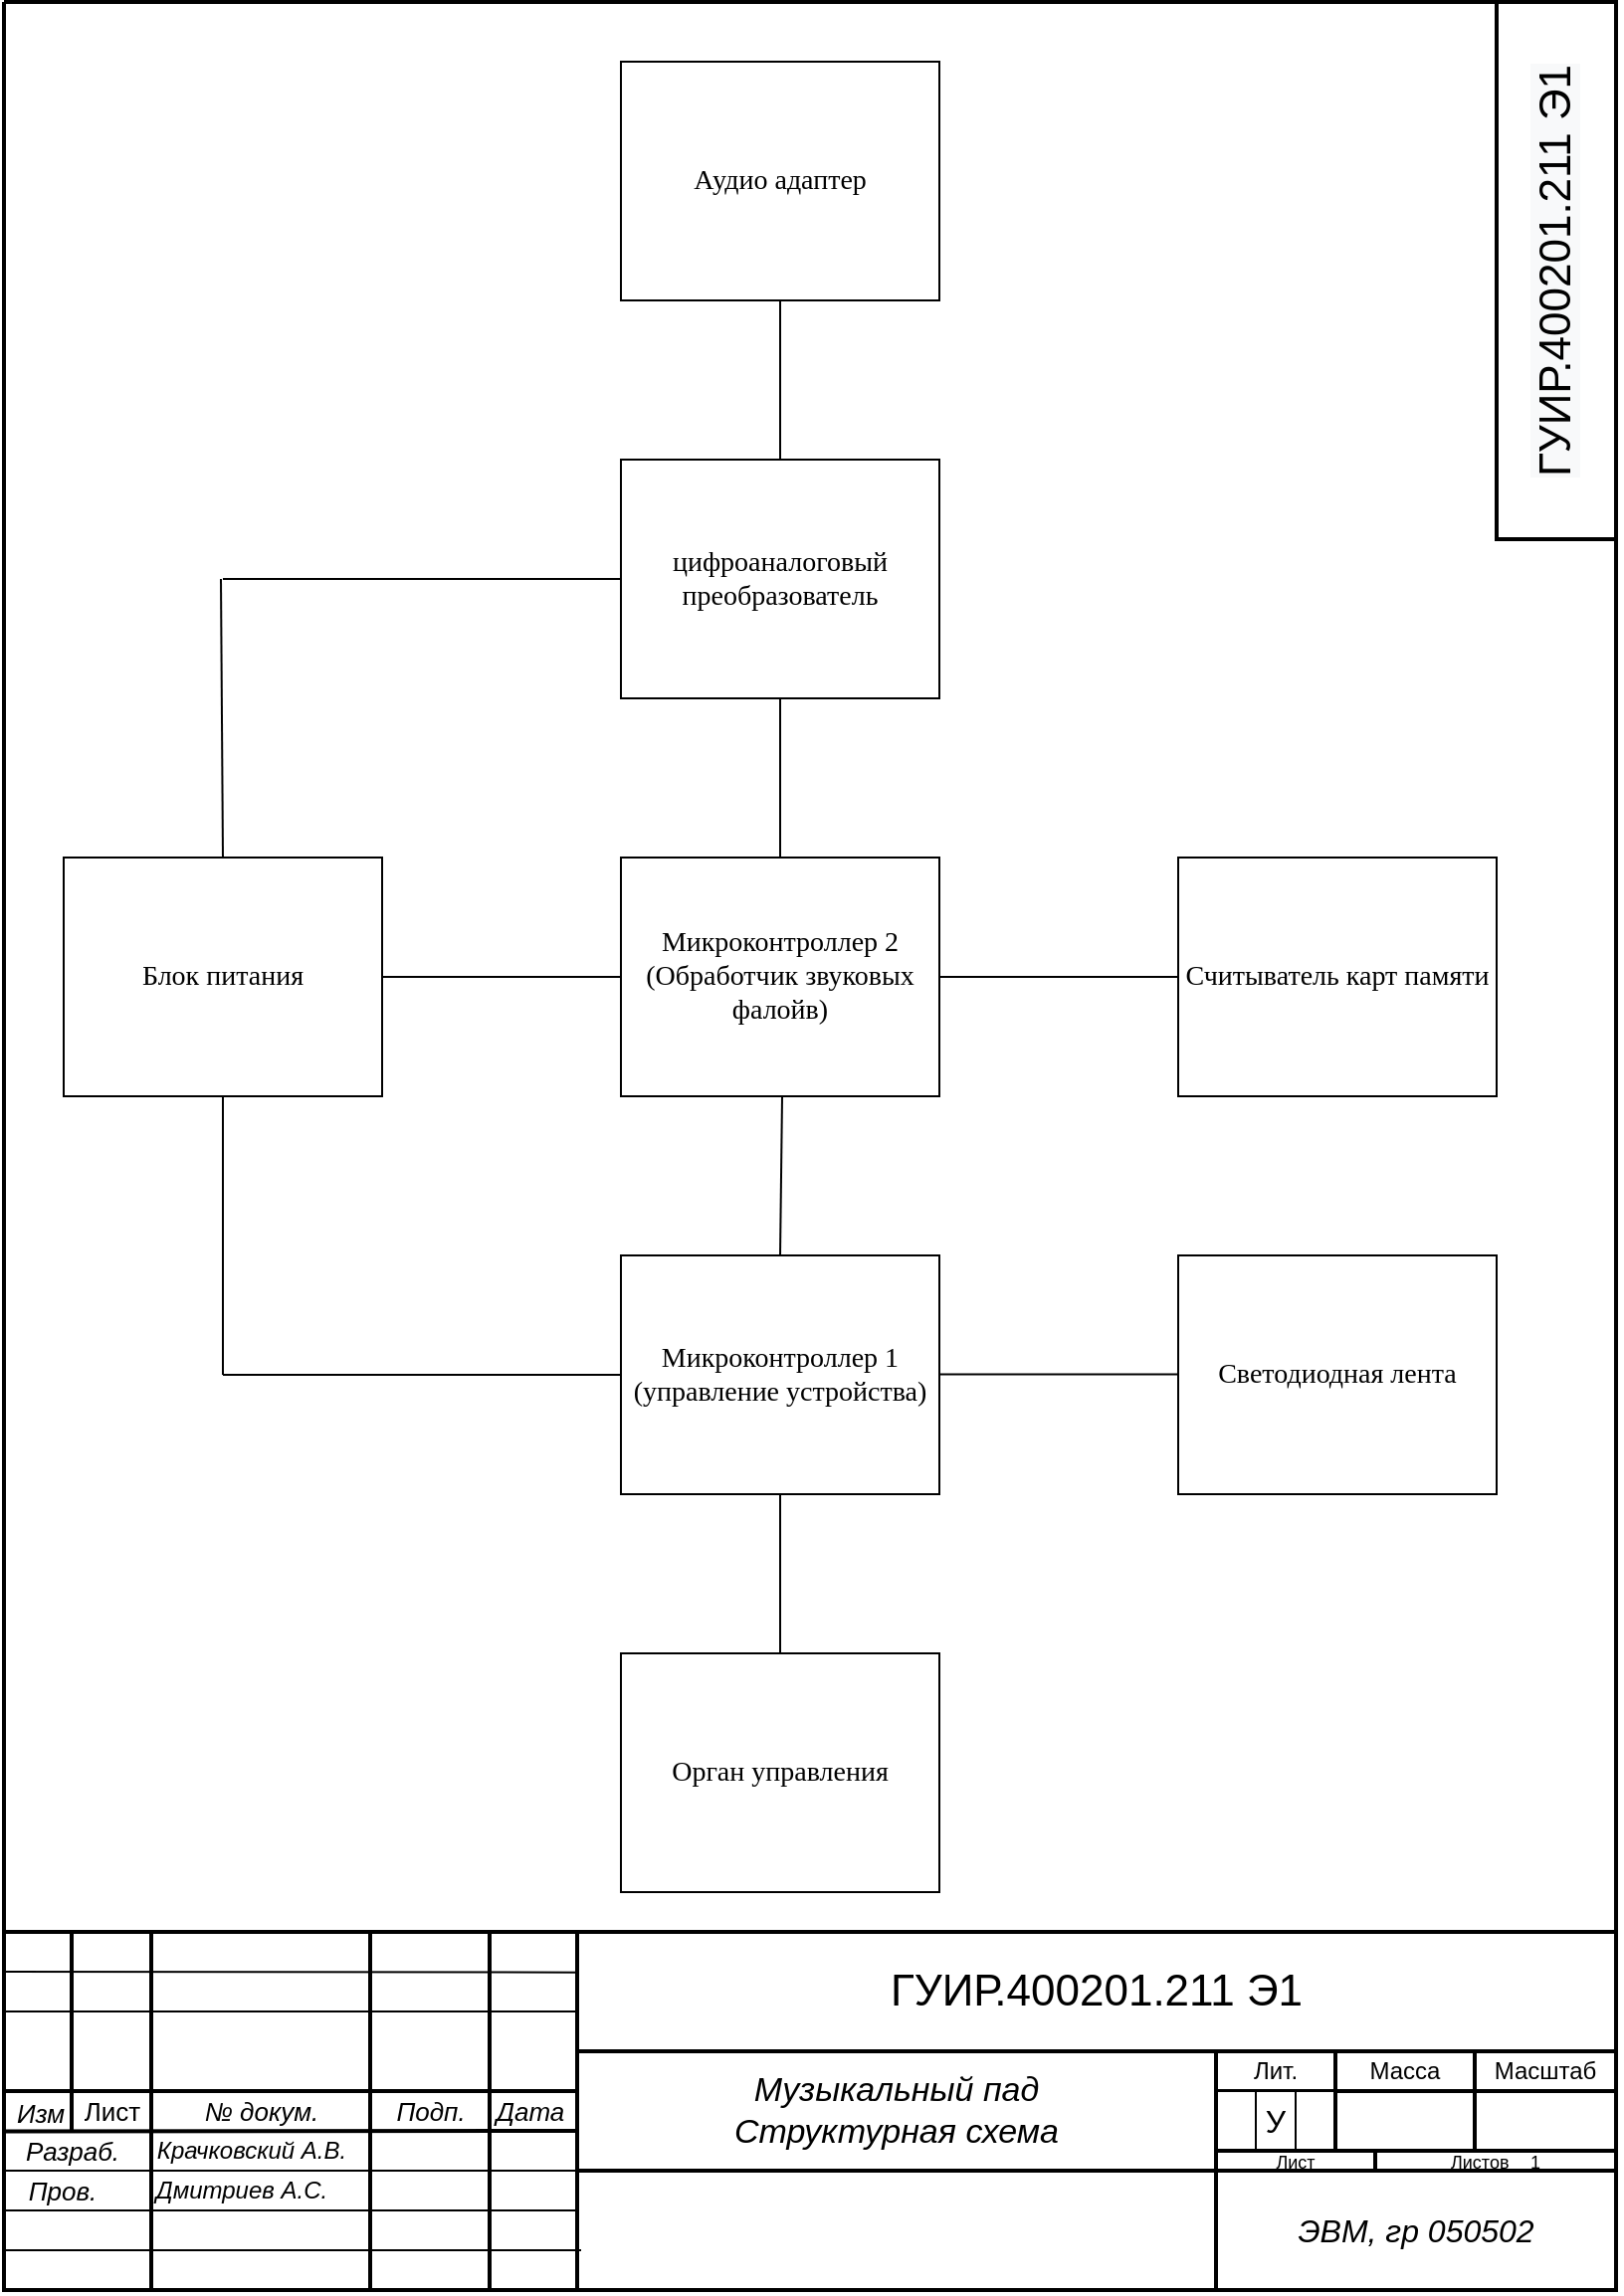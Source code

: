 <mxfile version="20.3.0" type="device"><diagram id="4IPfK4ljeDuVF1AkYcaU" name="Page-1"><mxGraphModel dx="1422" dy="873" grid="1" gridSize="10" guides="1" tooltips="1" connect="1" arrows="1" fold="1" page="1" pageScale="1" pageWidth="827" pageHeight="1169" math="0" shadow="0"><root><mxCell id="0"/><mxCell id="1" parent="0"/><mxCell id="0s-rXouSg3l5zf0m0G_P-1" value="" style="rounded=0;whiteSpace=wrap;html=1;strokeWidth=2;" parent="1" vertex="1"><mxGeometry x="298" y="1100" width="321" height="60" as="geometry"/></mxCell><mxCell id="0s-rXouSg3l5zf0m0G_P-2" value="&lt;font style=&quot;font-size: 22px;&quot;&gt;ГУИР.400201.211 Э1&lt;/font&gt;" style="rounded=0;whiteSpace=wrap;html=1;strokeWidth=2;" parent="1" vertex="1"><mxGeometry x="298" y="980" width="522" height="60" as="geometry"/></mxCell><mxCell id="0s-rXouSg3l5zf0m0G_P-3" value="Лит." style="rounded=0;whiteSpace=wrap;html=1;strokeWidth=2;" parent="1" vertex="1"><mxGeometry x="619" y="1040" width="60" height="20" as="geometry"/></mxCell><mxCell id="0s-rXouSg3l5zf0m0G_P-4" value="Масса" style="rounded=0;whiteSpace=wrap;html=1;strokeWidth=2;" parent="1" vertex="1"><mxGeometry x="679" y="1040" width="70" height="20" as="geometry"/></mxCell><mxCell id="0s-rXouSg3l5zf0m0G_P-5" value="Масштаб" style="rounded=0;whiteSpace=wrap;html=1;strokeWidth=2;" parent="1" vertex="1"><mxGeometry x="749" y="1040" width="71" height="20" as="geometry"/></mxCell><mxCell id="0s-rXouSg3l5zf0m0G_P-6" value="" style="rounded=0;whiteSpace=wrap;html=1;" parent="1" vertex="1"><mxGeometry x="619" y="1060" width="20" height="30" as="geometry"/></mxCell><mxCell id="0s-rXouSg3l5zf0m0G_P-7" value="&lt;font style=&quot;font-size: 16px;&quot;&gt;У&lt;/font&gt;" style="rounded=0;whiteSpace=wrap;html=1;" parent="1" vertex="1"><mxGeometry x="639" y="1060" width="20" height="30" as="geometry"/></mxCell><mxCell id="0s-rXouSg3l5zf0m0G_P-8" value="" style="rounded=0;whiteSpace=wrap;html=1;" parent="1" vertex="1"><mxGeometry x="659" y="1060" width="20" height="30" as="geometry"/></mxCell><mxCell id="0s-rXouSg3l5zf0m0G_P-9" value="" style="rounded=0;whiteSpace=wrap;html=1;strokeWidth=2;" parent="1" vertex="1"><mxGeometry x="679" y="1060" width="70" height="30" as="geometry"/></mxCell><mxCell id="0s-rXouSg3l5zf0m0G_P-10" value="" style="rounded=0;whiteSpace=wrap;html=1;strokeWidth=2;" parent="1" vertex="1"><mxGeometry x="749" y="1060" width="71" height="30" as="geometry"/></mxCell><mxCell id="0s-rXouSg3l5zf0m0G_P-11" value="&lt;font style=&quot;font-size: 9px;&quot;&gt;Лист&lt;/font&gt;" style="rounded=0;whiteSpace=wrap;html=1;strokeWidth=2;" parent="1" vertex="1"><mxGeometry x="619" y="1090" width="80" height="10" as="geometry"/></mxCell><mxCell id="0s-rXouSg3l5zf0m0G_P-12" value="&lt;font style=&quot;font-size: 9px;&quot;&gt;Листов&lt;span style=&quot;white-space: pre;&quot;&gt;&#9;&lt;/span&gt;1&lt;/font&gt;" style="rounded=0;whiteSpace=wrap;html=1;strokeWidth=2;" parent="1" vertex="1"><mxGeometry x="699" y="1090" width="121" height="10" as="geometry"/></mxCell><mxCell id="0s-rXouSg3l5zf0m0G_P-13" value="" style="endArrow=none;html=1;rounded=0;exitX=1;exitY=0;exitDx=0;exitDy=0;strokeWidth=2;" parent="1" edge="1"><mxGeometry width="50" height="50" relative="1" as="geometry"><mxPoint x="619" y="1100" as="sourcePoint"/><mxPoint x="619" y="1060" as="targetPoint"/></mxGeometry></mxCell><mxCell id="0s-rXouSg3l5zf0m0G_P-14" value="&lt;i&gt;ЭВМ, гр 050502&lt;/i&gt;" style="rounded=0;whiteSpace=wrap;html=1;fontSize=16;strokeWidth=2;" parent="1" vertex="1"><mxGeometry x="619" y="1100" width="201" height="60" as="geometry"/></mxCell><mxCell id="0s-rXouSg3l5zf0m0G_P-16" value="" style="endArrow=none;html=1;rounded=0;fontSize=16;strokeWidth=2;exitX=0;exitY=1;exitDx=0;exitDy=0;" parent="1" edge="1"><mxGeometry width="50" height="50" relative="1" as="geometry"><mxPoint x="10" y="1160" as="sourcePoint"/><mxPoint x="10" y="980" as="targetPoint"/></mxGeometry></mxCell><mxCell id="0s-rXouSg3l5zf0m0G_P-19" value="" style="endArrow=none;html=1;rounded=0;fontSize=16;strokeWidth=2;" parent="1" edge="1"><mxGeometry width="50" height="50" relative="1" as="geometry"><mxPoint x="254" y="1160" as="sourcePoint"/><mxPoint x="254" y="980" as="targetPoint"/></mxGeometry></mxCell><mxCell id="0s-rXouSg3l5zf0m0G_P-20" value="" style="endArrow=none;html=1;rounded=0;fontSize=16;strokeWidth=2;" parent="1" edge="1"><mxGeometry width="50" height="50" relative="1" as="geometry"><mxPoint x="194" y="1160" as="sourcePoint"/><mxPoint x="194" y="980" as="targetPoint"/></mxGeometry></mxCell><mxCell id="0s-rXouSg3l5zf0m0G_P-21" value="" style="endArrow=none;html=1;rounded=0;fontSize=16;strokeWidth=2;" parent="1" edge="1"><mxGeometry width="50" height="50" relative="1" as="geometry"><mxPoint x="44" y="1080" as="sourcePoint"/><mxPoint x="44" y="980" as="targetPoint"/></mxGeometry></mxCell><mxCell id="0s-rXouSg3l5zf0m0G_P-22" value="" style="endArrow=none;html=1;rounded=0;fontSize=16;strokeWidth=2;" parent="1" edge="1"><mxGeometry width="50" height="50" relative="1" as="geometry"><mxPoint x="84" y="1160" as="sourcePoint"/><mxPoint x="84" y="980" as="targetPoint"/></mxGeometry></mxCell><mxCell id="0s-rXouSg3l5zf0m0G_P-23" value="" style="endArrow=none;html=1;rounded=0;fontSize=16;strokeWidth=1;exitX=-0.001;exitY=0.339;exitDx=0;exitDy=0;exitPerimeter=0;" parent="1" edge="1"><mxGeometry width="50" height="50" relative="1" as="geometry"><mxPoint x="298.52" y="1000.34" as="sourcePoint"/><mxPoint x="10" y="1000" as="targetPoint"/></mxGeometry></mxCell><mxCell id="0s-rXouSg3l5zf0m0G_P-24" value="" style="endArrow=none;html=1;rounded=0;fontSize=16;strokeWidth=1;exitX=0;exitY=0.667;exitDx=0;exitDy=0;exitPerimeter=0;" parent="1" edge="1"><mxGeometry width="50" height="50" relative="1" as="geometry"><mxPoint x="298" y="1020.02" as="sourcePoint"/><mxPoint x="10" y="1020" as="targetPoint"/></mxGeometry></mxCell><mxCell id="0s-rXouSg3l5zf0m0G_P-25" value="" style="endArrow=none;html=1;rounded=0;fontSize=16;strokeWidth=2;" parent="1" edge="1"><mxGeometry width="50" height="50" relative="1" as="geometry"><mxPoint x="299" y="1060" as="sourcePoint"/><mxPoint x="9" y="1060" as="targetPoint"/></mxGeometry></mxCell><mxCell id="0s-rXouSg3l5zf0m0G_P-26" value="" style="endArrow=none;html=1;rounded=0;fontSize=16;strokeWidth=2;entryX=0.037;entryY=0.843;entryDx=0;entryDy=0;entryPerimeter=0;" parent="1" target="0s-rXouSg3l5zf0m0G_P-29" edge="1"><mxGeometry width="50" height="50" relative="1" as="geometry"><mxPoint x="299" y="1080" as="sourcePoint"/><mxPoint x="14" y="1080" as="targetPoint"/></mxGeometry></mxCell><mxCell id="0s-rXouSg3l5zf0m0G_P-27" value="" style="endArrow=none;html=1;rounded=0;fontSize=16;strokeWidth=1;exitX=0;exitY=0.333;exitDx=0;exitDy=0;exitPerimeter=0;" parent="1" edge="1"><mxGeometry width="50" height="50" relative="1" as="geometry"><mxPoint x="299" y="1120" as="sourcePoint"/><mxPoint x="10" y="1120" as="targetPoint"/></mxGeometry></mxCell><mxCell id="0s-rXouSg3l5zf0m0G_P-28" value="" style="endArrow=none;html=1;rounded=0;fontSize=16;strokeWidth=1;exitX=0;exitY=0.667;exitDx=0;exitDy=0;exitPerimeter=0;" parent="1" edge="1"><mxGeometry width="50" height="50" relative="1" as="geometry"><mxPoint x="300" y="1140.02" as="sourcePoint"/><mxPoint x="10" y="1140" as="targetPoint"/></mxGeometry></mxCell><mxCell id="0s-rXouSg3l5zf0m0G_P-29" value="&lt;font style=&quot;font-size: 13px;&quot;&gt;&lt;i&gt;Изм&lt;/i&gt;&lt;/font&gt;" style="text;html=1;align=center;verticalAlign=middle;resizable=0;points=[];autosize=1;strokeColor=none;fillColor=none;fontSize=16;" parent="1" vertex="1"><mxGeometry x="8" y="1055" width="40" height="30" as="geometry"/></mxCell><mxCell id="0s-rXouSg3l5zf0m0G_P-30" value="Лист" style="text;html=1;align=center;verticalAlign=middle;resizable=0;points=[];autosize=1;strokeColor=none;fillColor=none;fontSize=13;" parent="1" vertex="1"><mxGeometry x="44" y="1060" width="40" height="20" as="geometry"/></mxCell><mxCell id="0s-rXouSg3l5zf0m0G_P-31" value="&lt;i&gt;№ докум.&lt;/i&gt;" style="text;html=1;align=center;verticalAlign=middle;resizable=0;points=[];autosize=1;strokeColor=none;fillColor=none;fontSize=13;" parent="1" vertex="1"><mxGeometry x="104" y="1060" width="70" height="20" as="geometry"/></mxCell><mxCell id="0s-rXouSg3l5zf0m0G_P-32" value="&lt;i&gt;Подп.&lt;/i&gt;" style="text;html=1;align=center;verticalAlign=middle;resizable=0;points=[];autosize=1;strokeColor=none;fillColor=none;fontSize=13;" parent="1" vertex="1"><mxGeometry x="199" y="1060" width="50" height="20" as="geometry"/></mxCell><mxCell id="0s-rXouSg3l5zf0m0G_P-33" value="&lt;i&gt;Дата&lt;/i&gt;" style="text;html=1;align=center;verticalAlign=middle;resizable=0;points=[];autosize=1;strokeColor=none;fillColor=none;fontSize=13;" parent="1" vertex="1"><mxGeometry x="249" y="1060" width="50" height="20" as="geometry"/></mxCell><mxCell id="0s-rXouSg3l5zf0m0G_P-34" value="&lt;i&gt;Разраб.&lt;/i&gt;" style="text;html=1;align=center;verticalAlign=middle;resizable=0;points=[];autosize=1;strokeColor=none;fillColor=none;fontSize=13;" parent="1" vertex="1"><mxGeometry x="14" y="1080" width="60" height="20" as="geometry"/></mxCell><mxCell id="0s-rXouSg3l5zf0m0G_P-35" value="&lt;i&gt;Пров.&lt;/i&gt;" style="text;html=1;align=center;verticalAlign=middle;resizable=0;points=[];autosize=1;strokeColor=none;fillColor=none;fontSize=13;" parent="1" vertex="1"><mxGeometry x="14" y="1100" width="50" height="20" as="geometry"/></mxCell><mxCell id="0s-rXouSg3l5zf0m0G_P-36" value="&lt;i&gt;&lt;font style=&quot;font-size: 17px;&quot;&gt;Музыкальный пад&lt;br&gt;Структурная схема&lt;br&gt;&lt;/font&gt;&lt;/i&gt;" style="rounded=0;whiteSpace=wrap;html=1;strokeWidth=2;" parent="1" vertex="1"><mxGeometry x="298" y="1040" width="321" height="60" as="geometry"/></mxCell><mxCell id="0s-rXouSg3l5zf0m0G_P-38" value="" style="endArrow=none;html=1;rounded=0;verticalAlign=middle;entryX=0;entryY=1;entryDx=0;entryDy=0;strokeWidth=2;" parent="1" target="0s-rXouSg3l5zf0m0G_P-1" edge="1"><mxGeometry width="50" height="50" relative="1" as="geometry"><mxPoint x="9" y="1160" as="sourcePoint"/><mxPoint x="68" y="1110" as="targetPoint"/></mxGeometry></mxCell><mxCell id="0s-rXouSg3l5zf0m0G_P-40" value="" style="endArrow=none;html=1;rounded=0;strokeWidth=2;entryX=0;entryY=0;entryDx=0;entryDy=0;" parent="1" target="0s-rXouSg3l5zf0m0G_P-2" edge="1"><mxGeometry width="50" height="50" relative="1" as="geometry"><mxPoint x="9" y="980" as="sourcePoint"/><mxPoint x="58" y="930" as="targetPoint"/></mxGeometry></mxCell><mxCell id="0s-rXouSg3l5zf0m0G_P-41" value="" style="endArrow=none;html=1;rounded=0;strokeWidth=2;" parent="1" edge="1"><mxGeometry width="50" height="50" relative="1" as="geometry"><mxPoint x="10" y="980" as="sourcePoint"/><mxPoint x="10" y="10" as="targetPoint"/></mxGeometry></mxCell><mxCell id="0s-rXouSg3l5zf0m0G_P-42" value="" style="endArrow=none;html=1;rounded=0;strokeWidth=2;" parent="1" edge="1"><mxGeometry width="50" height="50" relative="1" as="geometry"><mxPoint x="821" y="10" as="sourcePoint"/><mxPoint x="10" y="10" as="targetPoint"/></mxGeometry></mxCell><mxCell id="0s-rXouSg3l5zf0m0G_P-43" value="" style="endArrow=none;html=1;rounded=0;strokeWidth=2;" parent="1" edge="1"><mxGeometry width="50" height="50" relative="1" as="geometry"><mxPoint x="820" y="980" as="sourcePoint"/><mxPoint x="820" y="10" as="targetPoint"/></mxGeometry></mxCell><mxCell id="0s-rXouSg3l5zf0m0G_P-44" value="" style="endArrow=none;html=1;rounded=0;strokeWidth=1;entryX=0;entryY=1;entryDx=0;entryDy=0;" parent="1" target="0s-rXouSg3l5zf0m0G_P-36" edge="1"><mxGeometry width="50" height="50" relative="1" as="geometry"><mxPoint x="10" y="1100" as="sourcePoint"/><mxPoint x="60" y="1050" as="targetPoint"/></mxGeometry></mxCell><mxCell id="lQjecUERyPver0IyF_dR-1" value="&lt;span style=&quot;font-size: 22px; background-color: rgb(248, 249, 250);&quot;&gt;ГУИР.400201.211 Э1&lt;/span&gt;" style="rounded=0;whiteSpace=wrap;html=1;rotation=-90;strokeWidth=2;" parent="1" vertex="1"><mxGeometry x="655" y="115" width="270" height="60" as="geometry"/></mxCell><mxCell id="lQjecUERyPver0IyF_dR-2" value="&lt;i&gt;Крачковский А.В.&lt;/i&gt;" style="text;html=1;align=center;verticalAlign=middle;resizable=0;points=[];autosize=1;strokeColor=none;fillColor=none;" parent="1" vertex="1"><mxGeometry x="74" y="1075" width="120" height="30" as="geometry"/></mxCell><mxCell id="lQjecUERyPver0IyF_dR-3" value="&lt;i&gt;Дмитриев А.С.&lt;/i&gt;" style="text;html=1;align=center;verticalAlign=middle;resizable=0;points=[];autosize=1;strokeColor=none;fillColor=none;" parent="1" vertex="1"><mxGeometry x="74" y="1095" width="110" height="30" as="geometry"/></mxCell><mxCell id="blFqdyq_nxWaPZXa0ukM-1" value="&lt;font style=&quot;font-size: 14px;&quot; face=&quot;Times New Roman&quot;&gt;Микроконтроллер 1&lt;br&gt;(управление устройства)&lt;/font&gt;" style="rounded=0;whiteSpace=wrap;html=1;" parent="1" vertex="1"><mxGeometry x="320" y="640" width="160" height="120" as="geometry"/></mxCell><mxCell id="blFqdyq_nxWaPZXa0ukM-3" value="&lt;font style=&quot;font-size: 14px;&quot; face=&quot;Times New Roman&quot;&gt;Орган управления&lt;/font&gt;" style="rounded=0;whiteSpace=wrap;html=1;" parent="1" vertex="1"><mxGeometry x="320" y="840" width="160" height="120" as="geometry"/></mxCell><mxCell id="blFqdyq_nxWaPZXa0ukM-4" value="&lt;font style=&quot;font-size: 14px;&quot; face=&quot;Times New Roman&quot;&gt;Микроконтроллер 2&lt;br&gt;(Обработчик звуковых фалойв)&lt;/font&gt;" style="rounded=0;whiteSpace=wrap;html=1;" parent="1" vertex="1"><mxGeometry x="320" y="440" width="160" height="120" as="geometry"/></mxCell><mxCell id="blFqdyq_nxWaPZXa0ukM-5" value="&lt;font style=&quot;font-size: 14px;&quot; face=&quot;Times New Roman&quot;&gt;Считыватель карт памяти&lt;/font&gt;" style="rounded=0;whiteSpace=wrap;html=1;" parent="1" vertex="1"><mxGeometry x="600" y="440" width="160" height="120" as="geometry"/></mxCell><mxCell id="blFqdyq_nxWaPZXa0ukM-6" value="&lt;font style=&quot;font-size: 14px;&quot; face=&quot;Times New Roman&quot;&gt;цифроаналоговый преобразователь&lt;/font&gt;" style="rounded=0;whiteSpace=wrap;html=1;" parent="1" vertex="1"><mxGeometry x="320" y="240" width="160" height="120" as="geometry"/></mxCell><mxCell id="blFqdyq_nxWaPZXa0ukM-7" value="&lt;font face=&quot;Times New Roman&quot;&gt;&lt;span style=&quot;font-size: 14px;&quot;&gt;Аудио адаптер&lt;/span&gt;&lt;/font&gt;" style="rounded=0;whiteSpace=wrap;html=1;" parent="1" vertex="1"><mxGeometry x="320" y="40" width="160" height="120" as="geometry"/></mxCell><mxCell id="blFqdyq_nxWaPZXa0ukM-8" value="" style="endArrow=none;html=1;rounded=0;fontFamily=Times New Roman;fontSize=14;entryX=0.5;entryY=1;entryDx=0;entryDy=0;" parent="1" target="blFqdyq_nxWaPZXa0ukM-1" edge="1"><mxGeometry width="50" height="50" relative="1" as="geometry"><mxPoint x="400" y="840" as="sourcePoint"/><mxPoint x="450" y="790" as="targetPoint"/></mxGeometry></mxCell><mxCell id="blFqdyq_nxWaPZXa0ukM-10" value="" style="endArrow=none;html=1;rounded=0;fontFamily=Times New Roman;fontSize=14;entryX=0;entryY=0.5;entryDx=0;entryDy=0;" parent="1" target="blFqdyq_nxWaPZXa0ukM-5" edge="1"><mxGeometry width="50" height="50" relative="1" as="geometry"><mxPoint x="480" y="500" as="sourcePoint"/><mxPoint x="530" y="450" as="targetPoint"/></mxGeometry></mxCell><mxCell id="blFqdyq_nxWaPZXa0ukM-11" value="" style="endArrow=none;html=1;rounded=0;fontFamily=Times New Roman;fontSize=14;entryX=0.5;entryY=1;entryDx=0;entryDy=0;" parent="1" target="blFqdyq_nxWaPZXa0ukM-6" edge="1"><mxGeometry width="50" height="50" relative="1" as="geometry"><mxPoint x="400" y="440" as="sourcePoint"/><mxPoint x="450" y="390" as="targetPoint"/></mxGeometry></mxCell><mxCell id="blFqdyq_nxWaPZXa0ukM-12" value="" style="endArrow=none;html=1;rounded=0;fontFamily=Times New Roman;fontSize=14;entryX=0.5;entryY=1;entryDx=0;entryDy=0;" parent="1" target="blFqdyq_nxWaPZXa0ukM-7" edge="1"><mxGeometry width="50" height="50" relative="1" as="geometry"><mxPoint x="400" y="240" as="sourcePoint"/><mxPoint x="450" y="190" as="targetPoint"/></mxGeometry></mxCell><mxCell id="yP7ye14itGujqETasT5j-1" value="" style="endArrow=none;html=1;rounded=0;exitX=0.5;exitY=0;exitDx=0;exitDy=0;" parent="1" source="blFqdyq_nxWaPZXa0ukM-1" edge="1"><mxGeometry width="50" height="50" relative="1" as="geometry"><mxPoint x="351" y="610" as="sourcePoint"/><mxPoint x="401" y="560" as="targetPoint"/></mxGeometry></mxCell><mxCell id="yP7ye14itGujqETasT5j-2" value="&lt;font face=&quot;Times New Roman&quot;&gt;&lt;span style=&quot;font-size: 14px;&quot;&gt;Блок питания&lt;/span&gt;&lt;/font&gt;" style="rounded=0;whiteSpace=wrap;html=1;" parent="1" vertex="1"><mxGeometry x="40" y="440" width="160" height="120" as="geometry"/></mxCell><mxCell id="yP7ye14itGujqETasT5j-9" value="" style="endArrow=none;html=1;rounded=0;startSize=6;endSize=6;sourcePerimeterSpacing=0;targetPerimeterSpacing=-10;exitX=1;exitY=0.5;exitDx=0;exitDy=0;entryX=0;entryY=0.5;entryDx=0;entryDy=0;" parent="1" source="yP7ye14itGujqETasT5j-2" target="blFqdyq_nxWaPZXa0ukM-4" edge="1"><mxGeometry width="50" height="50" relative="1" as="geometry"><mxPoint x="229" y="550" as="sourcePoint"/><mxPoint x="279" y="500" as="targetPoint"/></mxGeometry></mxCell><mxCell id="yP7ye14itGujqETasT5j-10" value="" style="endArrow=none;html=1;rounded=0;startSize=6;endSize=6;sourcePerimeterSpacing=0;targetPerimeterSpacing=-10;" parent="1" edge="1"><mxGeometry width="50" height="50" relative="1" as="geometry"><mxPoint x="120" y="700" as="sourcePoint"/><mxPoint x="120" y="560" as="targetPoint"/></mxGeometry></mxCell><mxCell id="yP7ye14itGujqETasT5j-11" value="" style="endArrow=none;html=1;rounded=0;startSize=6;endSize=6;sourcePerimeterSpacing=0;targetPerimeterSpacing=-10;entryX=0;entryY=0.5;entryDx=0;entryDy=0;" parent="1" target="blFqdyq_nxWaPZXa0ukM-1" edge="1"><mxGeometry width="50" height="50" relative="1" as="geometry"><mxPoint x="120" y="700" as="sourcePoint"/><mxPoint x="170" y="650" as="targetPoint"/></mxGeometry></mxCell><mxCell id="yP7ye14itGujqETasT5j-12" value="" style="endArrow=none;html=1;rounded=0;startSize=6;endSize=6;sourcePerimeterSpacing=0;targetPerimeterSpacing=-10;entryX=0;entryY=0.5;entryDx=0;entryDy=0;" parent="1" target="blFqdyq_nxWaPZXa0ukM-6" edge="1"><mxGeometry width="50" height="50" relative="1" as="geometry"><mxPoint x="120" y="300" as="sourcePoint"/><mxPoint x="279" y="300" as="targetPoint"/></mxGeometry></mxCell><mxCell id="yP7ye14itGujqETasT5j-13" value="" style="endArrow=none;html=1;rounded=0;startSize=6;endSize=6;sourcePerimeterSpacing=0;targetPerimeterSpacing=-10;exitX=0.5;exitY=0;exitDx=0;exitDy=0;" parent="1" source="yP7ye14itGujqETasT5j-2" edge="1"><mxGeometry width="50" height="50" relative="1" as="geometry"><mxPoint x="69" y="350" as="sourcePoint"/><mxPoint x="119" y="300" as="targetPoint"/></mxGeometry></mxCell><mxCell id="ZaReruoNRj__9roFyXdq-1" value="&lt;font face=&quot;Times New Roman&quot;&gt;&lt;span style=&quot;font-size: 14px;&quot;&gt;Светодиодная лента&lt;/span&gt;&lt;/font&gt;" style="rounded=0;whiteSpace=wrap;html=1;" vertex="1" parent="1"><mxGeometry x="600" y="640" width="160" height="120" as="geometry"/></mxCell><mxCell id="ZaReruoNRj__9roFyXdq-3" value="" style="endArrow=none;html=1;rounded=0;fontFamily=Times New Roman;fontSize=14;entryX=0;entryY=0.5;entryDx=0;entryDy=0;" edge="1" parent="1"><mxGeometry width="50" height="50" relative="1" as="geometry"><mxPoint x="480" y="699.76" as="sourcePoint"/><mxPoint x="600" y="699.76" as="targetPoint"/></mxGeometry></mxCell></root></mxGraphModel></diagram></mxfile>